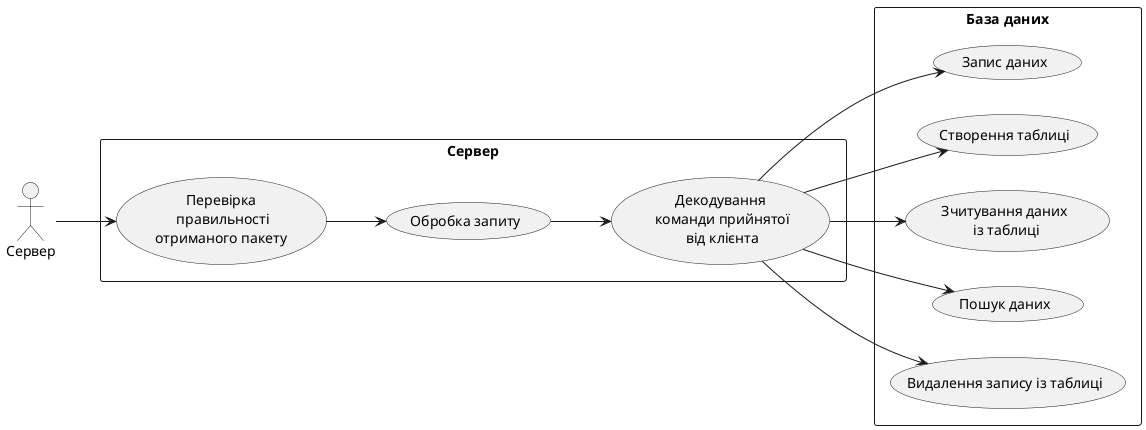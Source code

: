 @startuml
left to right direction

actor "Сервер" as server 
rectangle "Сервер" {
  usecase "Обробка запиту" as UC1
  usecase "Перевірка\n правильності\nотриманого пакету" as UC2
  usecase "Декодування\n команди прийнятої\n від клієнта" as UC3

}

rectangle "База даних"{
    usecase "Запис даних"  as BD1
    usecase "Створення таблиці"  as BD2
    usecase "Зчитування даних\n із таблиці" as BD3
    usecase "Пошук даних" as BD4
    usecase "Видалення запису із таблиці"  as BD5
}


server -->  UC2
UC2 --> UC1
UC1   --> UC3

UC3  -->  BD1
UC3  -->  BD2
UC3  -->  BD3
UC3  -->  BD4
UC3  -->  BD5


@endum